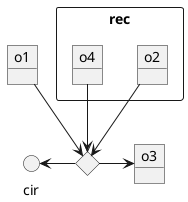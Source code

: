 @startuml
object o1
object o3
diamond dia
circle cir
rectangle rec {
    object o2
    object o4
}

o1 --> dia
o2 --> dia
o4 --> dia
dia -> o3
cir <- dia
@enduml